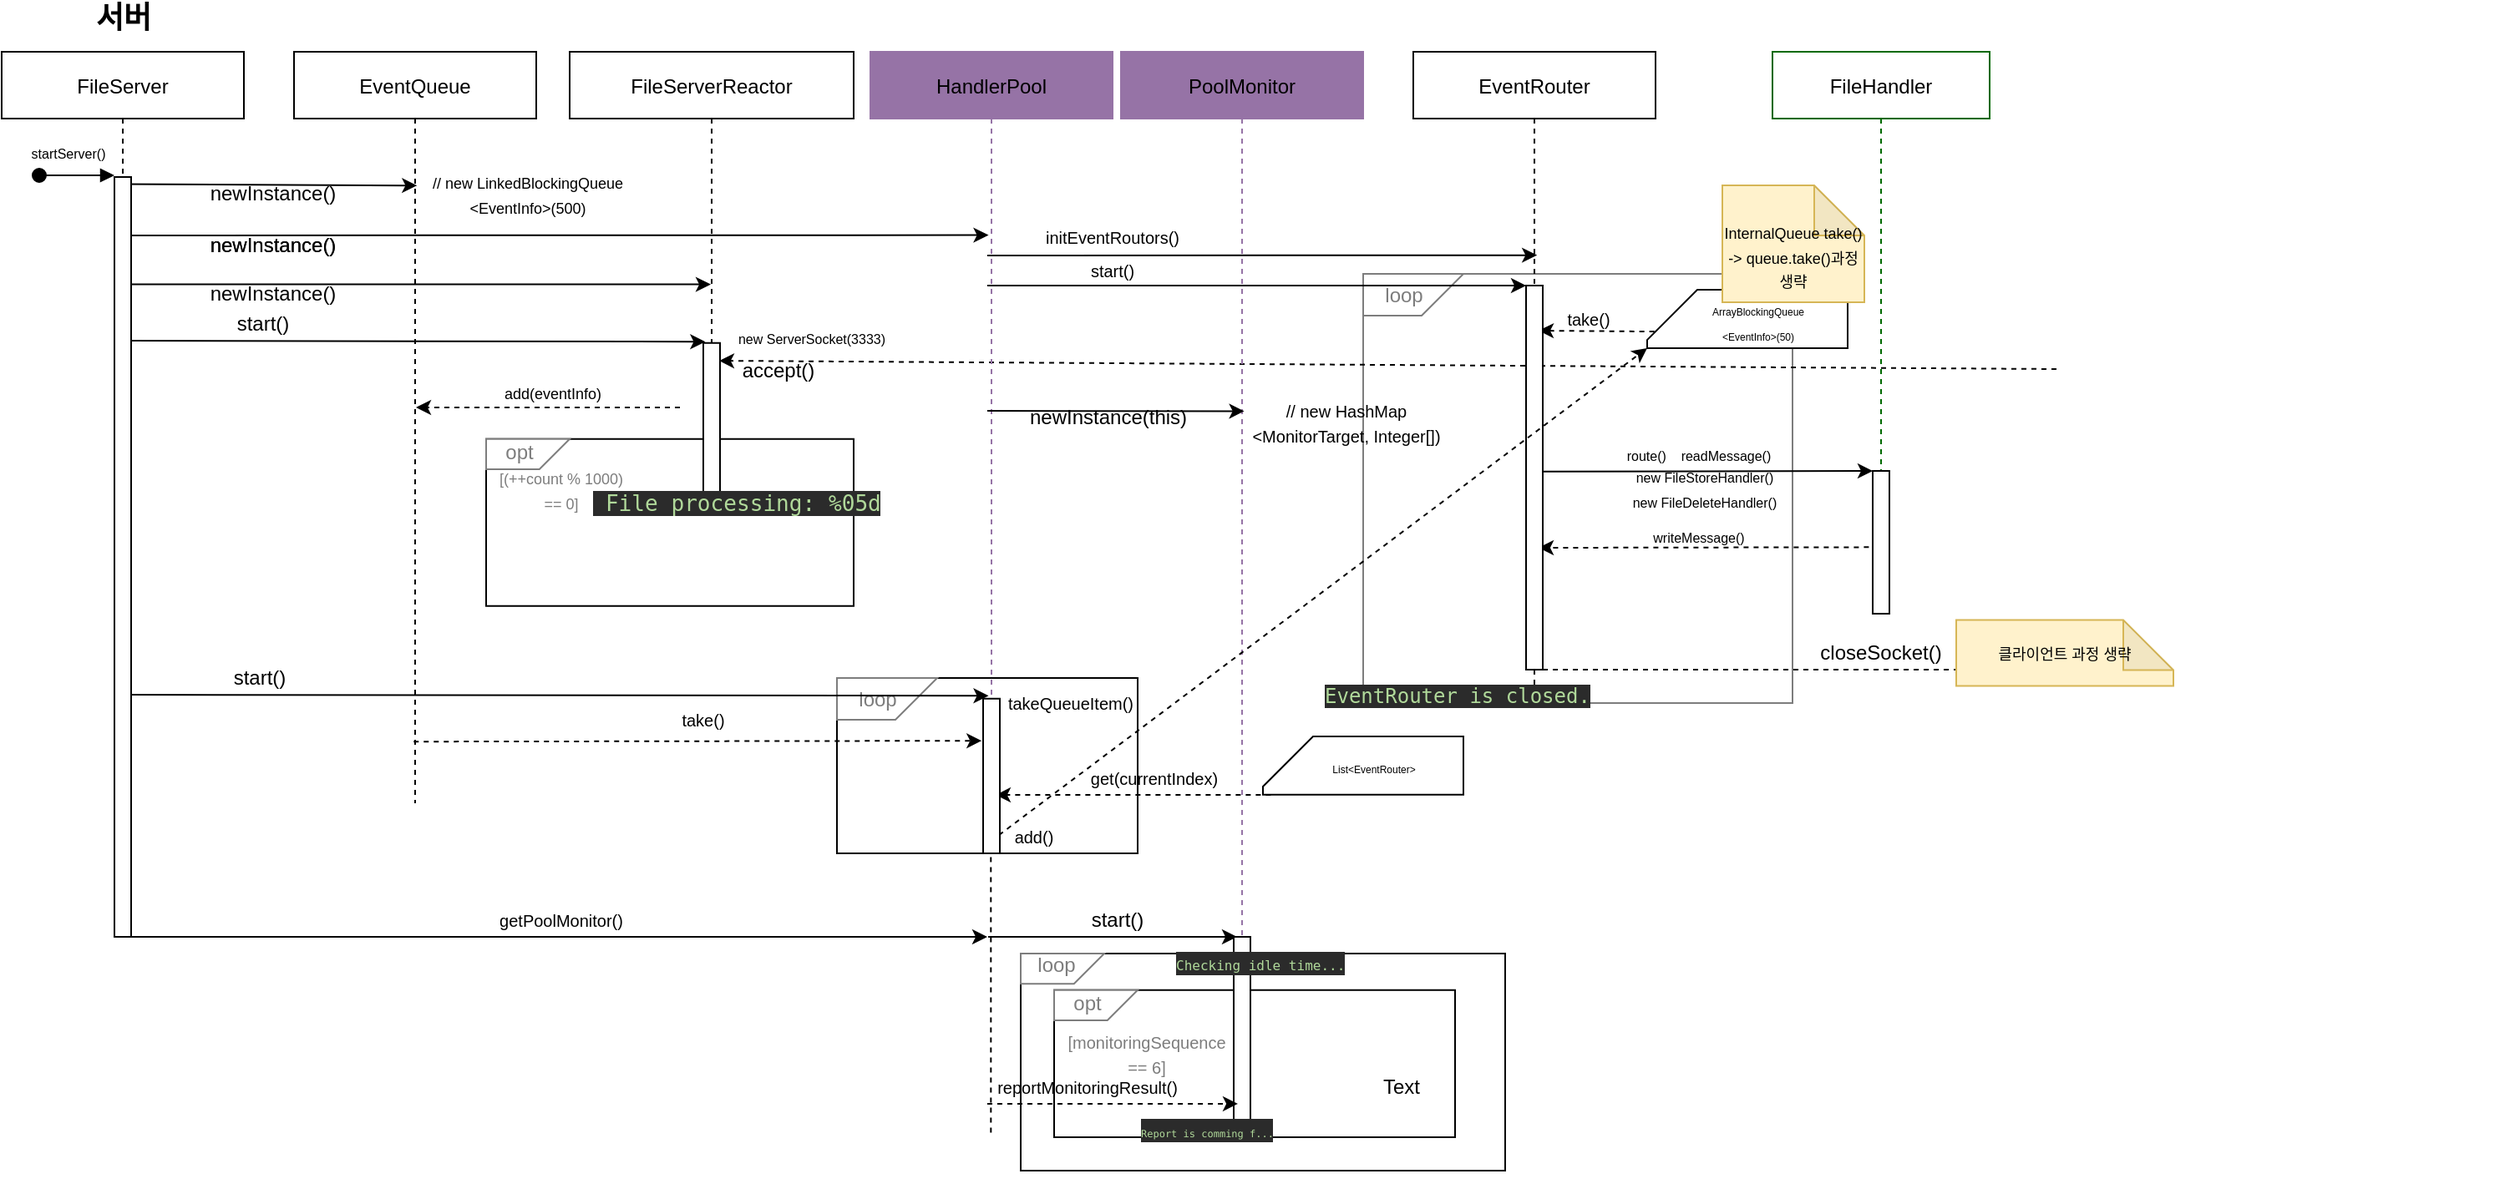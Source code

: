 <mxfile version="14.8.1" type="github">
  <diagram id="kgpKYQtTHZ0yAKxKKP6v" name="Page-1">
    <mxGraphModel dx="1422" dy="734" grid="0" gridSize="10" guides="1" tooltips="1" connect="1" arrows="1" fold="1" page="1" pageScale="1" pageWidth="850" pageHeight="1100" math="0" shadow="0">
      <root>
        <mxCell id="0" />
        <mxCell id="1" parent="0" />
        <mxCell id="YN-jaKnI3i6suTbG9R7d-365" value="" style="rounded=0;whiteSpace=wrap;html=1;" vertex="1" parent="1">
          <mxGeometry x="700" y="610" width="290" height="130" as="geometry" />
        </mxCell>
        <mxCell id="YN-jaKnI3i6suTbG9R7d-353" value="" style="rounded=0;whiteSpace=wrap;html=1;" vertex="1" parent="1">
          <mxGeometry x="720" y="631.88" width="240" height="88.12" as="geometry" />
        </mxCell>
        <mxCell id="YN-jaKnI3i6suTbG9R7d-354" value="&lt;font style=&quot;font-size: 10px&quot; color=&quot;#7d7d7d&quot;&gt;[monitoringSequence == 6]&lt;/font&gt;" style="text;html=1;strokeColor=none;fillColor=none;align=center;verticalAlign=middle;whiteSpace=wrap;rounded=0;" vertex="1" parent="1">
          <mxGeometry x="731" y="650" width="89" height="40" as="geometry" />
        </mxCell>
        <mxCell id="YN-jaKnI3i6suTbG9R7d-349" value="" style="rounded=0;whiteSpace=wrap;html=1;" vertex="1" parent="1">
          <mxGeometry x="590" y="445" width="180" height="105" as="geometry" />
        </mxCell>
        <mxCell id="YN-jaKnI3i6suTbG9R7d-347" value="" style="shape=card;whiteSpace=wrap;html=1;rotation=0;size=40;direction=west;fontColor=#7D7D7D;strokeColor=#7D7D7D;" vertex="1" parent="1">
          <mxGeometry x="590" y="445" width="60" height="25" as="geometry" />
        </mxCell>
        <mxCell id="YN-jaKnI3i6suTbG9R7d-348" value="loop" style="text;html=1;strokeColor=none;fillColor=none;align=center;verticalAlign=middle;whiteSpace=wrap;fontColor=#7D7D7D;" vertex="1" parent="1">
          <mxGeometry x="592.5" y="446.88" width="42.5" height="21.25" as="geometry" />
        </mxCell>
        <mxCell id="YN-jaKnI3i6suTbG9R7d-323" value="" style="rounded=0;whiteSpace=wrap;html=1;" vertex="1" parent="1">
          <mxGeometry x="380" y="301.88" width="220" height="100" as="geometry" />
        </mxCell>
        <mxCell id="YN-jaKnI3i6suTbG9R7d-277" value="FileServerReactor" style="shape=umlLifeline;perimeter=lifelinePerimeter;container=1;collapsible=0;recursiveResize=0;shadow=0;strokeWidth=1;" vertex="1" parent="1">
          <mxGeometry x="430" y="70" width="170" height="270" as="geometry" />
        </mxCell>
        <mxCell id="YN-jaKnI3i6suTbG9R7d-317" value="" style="points=[];perimeter=orthogonalPerimeter;shadow=0;strokeWidth=1;fontStyle=1" vertex="1" parent="YN-jaKnI3i6suTbG9R7d-277">
          <mxGeometry x="80" y="174.38" width="10" height="95" as="geometry" />
        </mxCell>
        <mxCell id="YN-jaKnI3i6suTbG9R7d-310" value="" style="whiteSpace=wrap;html=1;aspect=fixed;strokeColor=#7D7D7D;" vertex="1" parent="1">
          <mxGeometry x="905" y="203" width="257" height="257" as="geometry" />
        </mxCell>
        <mxCell id="YN-jaKnI3i6suTbG9R7d-302" value="" style="shape=card;whiteSpace=wrap;html=1;" vertex="1" parent="1">
          <mxGeometry x="1075" y="212.56" width="120" height="34.88" as="geometry" />
        </mxCell>
        <mxCell id="3nuBFxr9cyL0pnOWT2aG-3" value="" style="verticalAlign=bottom;startArrow=oval;endArrow=block;startSize=8;shadow=0;strokeWidth=1;" parent="1" edge="1">
          <mxGeometry x="-0.167" y="-390" relative="1" as="geometry">
            <mxPoint x="112.5" y="144" as="sourcePoint" />
            <mxPoint x="157.5" y="144" as="targetPoint" />
            <mxPoint as="offset" />
          </mxGeometry>
        </mxCell>
        <mxCell id="YN-jaKnI3i6suTbG9R7d-198" value="FileServer" style="shape=umlLifeline;perimeter=lifelinePerimeter;container=1;collapsible=0;recursiveResize=0;shadow=0;strokeWidth=1;" vertex="1" parent="1">
          <mxGeometry x="90" y="70" width="145" height="530" as="geometry" />
        </mxCell>
        <mxCell id="YN-jaKnI3i6suTbG9R7d-205" value="start()" style="text;html=1;strokeColor=none;fillColor=none;align=center;verticalAlign=middle;whiteSpace=wrap;" vertex="1" parent="1">
          <mxGeometry x="229" y="228" width="35" height="10" as="geometry" />
        </mxCell>
        <mxCell id="YN-jaKnI3i6suTbG9R7d-208" value="&lt;font style=&quot;font-size: 18px&quot;&gt;&lt;b&gt;서버&lt;/b&gt;&lt;/font&gt;" style="text;html=1;strokeColor=none;fillColor=none;align=center;verticalAlign=middle;whiteSpace=wrap;" vertex="1" parent="1">
          <mxGeometry x="122.5" y="40" width="80" height="20" as="geometry" />
        </mxCell>
        <mxCell id="YN-jaKnI3i6suTbG9R7d-212" value="" style="shape=card;whiteSpace=wrap;html=1;rotation=0;size=40;direction=west;fontColor=#7D7D7D;strokeColor=#7D7D7D;" vertex="1" parent="1">
          <mxGeometry x="380" y="301.88" width="50" height="18.12" as="geometry" />
        </mxCell>
        <mxCell id="YN-jaKnI3i6suTbG9R7d-213" value="opt" style="text;html=1;strokeColor=none;fillColor=none;align=center;verticalAlign=middle;whiteSpace=wrap;fontColor=#7D7D7D;" vertex="1" parent="1">
          <mxGeometry x="380" y="300" width="40" height="20" as="geometry" />
        </mxCell>
        <mxCell id="YN-jaKnI3i6suTbG9R7d-214" value="&lt;font style=&quot;font-size: 8px&quot;&gt;new ServerSocket(3333)&lt;/font&gt;" style="text;html=1;strokeColor=none;fillColor=none;align=center;verticalAlign=middle;whiteSpace=wrap;" vertex="1" parent="1">
          <mxGeometry x="500" y="230.69" width="150" height="20" as="geometry" />
        </mxCell>
        <mxCell id="YN-jaKnI3i6suTbG9R7d-217" value="accept()" style="text;html=1;strokeColor=none;fillColor=none;align=center;verticalAlign=middle;whiteSpace=wrap;" vertex="1" parent="1">
          <mxGeometry x="535" y="250.69" width="40" height="20" as="geometry" />
        </mxCell>
        <mxCell id="YN-jaKnI3i6suTbG9R7d-220" value="&lt;font style=&quot;font-size: 9px&quot;&gt;[(++count % 1000) &lt;br&gt;== 0]&lt;/font&gt;" style="text;html=1;strokeColor=none;fillColor=none;align=center;verticalAlign=middle;whiteSpace=wrap;fontColor=#7D7D7D;" vertex="1" parent="1">
          <mxGeometry x="365" y="321.5" width="120" height="20" as="geometry" />
        </mxCell>
        <mxCell id="YN-jaKnI3i6suTbG9R7d-224" value="" style="shape=card;whiteSpace=wrap;html=1;rotation=0;size=40;direction=west;fontColor=#7D7D7D;strokeColor=#7D7D7D;" vertex="1" parent="1">
          <mxGeometry x="905" y="203" width="60" height="25" as="geometry" />
        </mxCell>
        <mxCell id="YN-jaKnI3i6suTbG9R7d-225" value="loop" style="text;html=1;strokeColor=none;fillColor=none;align=center;verticalAlign=middle;whiteSpace=wrap;fontColor=#7D7D7D;" vertex="1" parent="1">
          <mxGeometry x="907.5" y="204.88" width="42.5" height="21.25" as="geometry" />
        </mxCell>
        <mxCell id="YN-jaKnI3i6suTbG9R7d-226" value="" style="endArrow=classic;html=1;dashed=1;startArrow=none;entryX=0.947;entryY=0.112;entryDx=0;entryDy=0;entryPerimeter=0;" edge="1" parent="1" target="YN-jaKnI3i6suTbG9R7d-317">
          <mxGeometry width="50" height="50" relative="1" as="geometry">
            <mxPoint x="1320" y="260" as="sourcePoint" />
            <mxPoint x="510.0" y="260" as="targetPoint" />
            <Array as="points" />
          </mxGeometry>
        </mxCell>
        <mxCell id="YN-jaKnI3i6suTbG9R7d-236" style="edgeStyle=orthogonalEdgeStyle;rounded=0;orthogonalLoop=1;jettySize=auto;html=1;exitX=0.5;exitY=1;exitDx=0;exitDy=0;" edge="1" parent="1">
          <mxGeometry relative="1" as="geometry">
            <mxPoint x="1576.0" y="400" as="sourcePoint" />
            <mxPoint x="1576.0" y="400" as="targetPoint" />
          </mxGeometry>
        </mxCell>
        <mxCell id="YN-jaKnI3i6suTbG9R7d-250" value="" style="endArrow=classic;html=1;entryX=0.119;entryY=-0.008;entryDx=0;entryDy=0;entryPerimeter=0;" edge="1" parent="1" target="YN-jaKnI3i6suTbG9R7d-317">
          <mxGeometry width="50" height="50" relative="1" as="geometry">
            <mxPoint x="168" y="243.0" as="sourcePoint" />
            <mxPoint x="325.0" y="243.342" as="targetPoint" />
          </mxGeometry>
        </mxCell>
        <mxCell id="YN-jaKnI3i6suTbG9R7d-252" value="FileHandler" style="shape=umlLifeline;perimeter=lifelinePerimeter;container=1;collapsible=0;recursiveResize=0;shadow=0;strokeWidth=1;strokeColor=#006900;" vertex="1" parent="1">
          <mxGeometry x="1150" y="70" width="130" height="330" as="geometry" />
        </mxCell>
        <mxCell id="YN-jaKnI3i6suTbG9R7d-253" value="" style="endArrow=classic;html=1;" edge="1" parent="1">
          <mxGeometry width="50" height="50" relative="1" as="geometry">
            <mxPoint x="1012.5" y="321.43" as="sourcePoint" />
            <mxPoint x="1210" y="321" as="targetPoint" />
          </mxGeometry>
        </mxCell>
        <mxCell id="YN-jaKnI3i6suTbG9R7d-255" value="&lt;font style=&quot;font-size: 8px&quot;&gt;new FileStoreHandler()&lt;br&gt;new FileDeleteHandler()&lt;br&gt;&lt;/font&gt;" style="text;html=1;strokeColor=none;fillColor=none;align=center;verticalAlign=middle;whiteSpace=wrap;rounded=0;" vertex="1" parent="1">
          <mxGeometry x="1053" y="321" width="113" height="20" as="geometry" />
        </mxCell>
        <mxCell id="YN-jaKnI3i6suTbG9R7d-256" value="&lt;font color=&quot;#000000&quot; style=&quot;font-size: 8px&quot;&gt;writeMessage()&lt;/font&gt;" style="text;html=1;strokeColor=none;fillColor=none;align=center;verticalAlign=middle;whiteSpace=wrap;rounded=0;fontColor=#7D7D7D;" vertex="1" parent="1">
          <mxGeometry x="1086" y="350" width="40" height="20" as="geometry" />
        </mxCell>
        <mxCell id="YN-jaKnI3i6suTbG9R7d-258" value="&lt;span style=&quot;font-size: 8px&quot;&gt;route()&amp;nbsp; &amp;nbsp; readMessage()&lt;/span&gt;" style="text;html=1;strokeColor=none;fillColor=none;align=center;verticalAlign=middle;whiteSpace=wrap;rounded=0;" vertex="1" parent="1">
          <mxGeometry x="1050" y="301" width="112" height="20" as="geometry" />
        </mxCell>
        <mxCell id="YN-jaKnI3i6suTbG9R7d-259" value="" style="endArrow=classic;html=1;dashed=1;fontColor=#7D7D7D;exitX=0.49;exitY=0.899;exitDx=0;exitDy=0;exitPerimeter=0;" edge="1" parent="1" source="YN-jaKnI3i6suTbG9R7d-252">
          <mxGeometry width="50" height="50" relative="1" as="geometry">
            <mxPoint x="588" y="485" as="sourcePoint" />
            <mxPoint x="1010" y="367" as="targetPoint" />
          </mxGeometry>
        </mxCell>
        <mxCell id="YN-jaKnI3i6suTbG9R7d-260" value="&lt;font color=&quot;#000000&quot;&gt;closeSocket()&lt;/font&gt;" style="text;html=1;strokeColor=none;fillColor=none;align=center;verticalAlign=middle;whiteSpace=wrap;rounded=0;fontColor=#7D7D7D;" vertex="1" parent="1">
          <mxGeometry x="1195" y="420" width="40" height="20" as="geometry" />
        </mxCell>
        <mxCell id="YN-jaKnI3i6suTbG9R7d-261" value="&lt;font style=&quot;font-size: 8px&quot;&gt;startServer()&lt;/font&gt;" style="text;html=1;strokeColor=none;fillColor=none;align=center;verticalAlign=middle;whiteSpace=wrap;rounded=0;" vertex="1" parent="1">
          <mxGeometry x="110" y="120" width="40" height="20" as="geometry" />
        </mxCell>
        <mxCell id="YN-jaKnI3i6suTbG9R7d-264" value="EventQueue" style="shape=umlLifeline;perimeter=lifelinePerimeter;container=1;collapsible=0;recursiveResize=0;shadow=0;strokeWidth=1;" vertex="1" parent="1">
          <mxGeometry x="265" y="70" width="145" height="450" as="geometry" />
        </mxCell>
        <mxCell id="YN-jaKnI3i6suTbG9R7d-265" value="EventRouter" style="shape=umlLifeline;perimeter=lifelinePerimeter;container=1;collapsible=0;recursiveResize=0;shadow=0;strokeWidth=1;" vertex="1" parent="1">
          <mxGeometry x="935" y="70" width="145" height="390" as="geometry" />
        </mxCell>
        <mxCell id="YN-jaKnI3i6suTbG9R7d-299" value="" style="endArrow=classic;html=1;dashed=1;exitX=0.036;exitY=0.716;exitDx=0;exitDy=0;exitPerimeter=0;" edge="1" parent="YN-jaKnI3i6suTbG9R7d-265" source="YN-jaKnI3i6suTbG9R7d-302">
          <mxGeometry width="50" height="50" relative="1" as="geometry">
            <mxPoint x="115" y="167" as="sourcePoint" />
            <mxPoint x="75" y="167" as="targetPoint" />
          </mxGeometry>
        </mxCell>
        <mxCell id="YN-jaKnI3i6suTbG9R7d-300" value="&lt;span style=&quot;font-size: 10px&quot;&gt;take()&lt;/span&gt;" style="text;html=1;strokeColor=none;fillColor=none;align=center;verticalAlign=middle;whiteSpace=wrap;rounded=0;" vertex="1" parent="YN-jaKnI3i6suTbG9R7d-265">
          <mxGeometry x="85.0" y="150" width="40" height="20" as="geometry" />
        </mxCell>
        <mxCell id="YN-jaKnI3i6suTbG9R7d-266" value="HandlerPool" style="shape=umlLifeline;perimeter=lifelinePerimeter;container=1;collapsible=0;recursiveResize=0;shadow=0;strokeWidth=1;strokeColor=#9673A6;fillColor=#9673A6;" vertex="1" parent="1">
          <mxGeometry x="610" y="70" width="145" height="450" as="geometry" />
        </mxCell>
        <mxCell id="YN-jaKnI3i6suTbG9R7d-267" value="PoolMonitor" style="shape=umlLifeline;perimeter=lifelinePerimeter;container=1;collapsible=0;recursiveResize=0;shadow=0;strokeWidth=1;strokeColor=#9673A6;fillColor=#9673A6;" vertex="1" parent="1">
          <mxGeometry x="760" y="70" width="145" height="530" as="geometry" />
        </mxCell>
        <mxCell id="YN-jaKnI3i6suTbG9R7d-268" value="newInstance()" style="text;html=1;strokeColor=none;fillColor=none;align=center;verticalAlign=middle;whiteSpace=wrap;" vertex="1" parent="1">
          <mxGeometry x="235" y="150" width="35" height="10" as="geometry" />
        </mxCell>
        <mxCell id="YN-jaKnI3i6suTbG9R7d-269" value="" style="endArrow=classic;html=1;entryX=0.508;entryY=0.178;entryDx=0;entryDy=0;entryPerimeter=0;" edge="1" parent="1" target="YN-jaKnI3i6suTbG9R7d-264">
          <mxGeometry width="50" height="50" relative="1" as="geometry">
            <mxPoint x="162" y="149.31" as="sourcePoint" />
            <mxPoint x="319.0" y="149.652" as="targetPoint" />
          </mxGeometry>
        </mxCell>
        <mxCell id="YN-jaKnI3i6suTbG9R7d-271" value="&lt;font style=&quot;font-size: 9px&quot;&gt;// new LinkedBlockingQueue&lt;br&gt;&amp;lt;EventInfo&amp;gt;(500)&lt;/font&gt;" style="text;html=1;strokeColor=none;fillColor=none;align=center;verticalAlign=middle;whiteSpace=wrap;rounded=0;" vertex="1" parent="1">
          <mxGeometry x="300" y="145" width="210" height="20" as="geometry" />
        </mxCell>
        <mxCell id="YN-jaKnI3i6suTbG9R7d-274" value="newInstance()" style="text;html=1;strokeColor=none;fillColor=none;align=center;verticalAlign=middle;whiteSpace=wrap;" vertex="1" parent="1">
          <mxGeometry x="234.67" y="180.69" width="35" height="10" as="geometry" />
        </mxCell>
        <mxCell id="YN-jaKnI3i6suTbG9R7d-275" value="" style="endArrow=classic;html=1;entryX=0.488;entryY=0.244;entryDx=0;entryDy=0;entryPerimeter=0;" edge="1" parent="1" target="YN-jaKnI3i6suTbG9R7d-266">
          <mxGeometry width="50" height="50" relative="1" as="geometry">
            <mxPoint x="161.67" y="180.0" as="sourcePoint" />
            <mxPoint x="338.33" y="180.84" as="targetPoint" />
          </mxGeometry>
        </mxCell>
        <mxCell id="YN-jaKnI3i6suTbG9R7d-280" value="newInstance(this)" style="text;html=1;strokeColor=none;fillColor=none;align=center;verticalAlign=middle;whiteSpace=wrap;" vertex="1" parent="1">
          <mxGeometry x="735" y="283.76" width="35" height="10" as="geometry" />
        </mxCell>
        <mxCell id="YN-jaKnI3i6suTbG9R7d-281" value="" style="endArrow=classic;html=1;entryX=0.509;entryY=0.349;entryDx=0;entryDy=0;entryPerimeter=0;" edge="1" parent="1">
          <mxGeometry width="50" height="50" relative="1" as="geometry">
            <mxPoint x="680" y="285" as="sourcePoint" />
            <mxPoint x="833.805" y="285.22" as="targetPoint" />
          </mxGeometry>
        </mxCell>
        <mxCell id="YN-jaKnI3i6suTbG9R7d-284" value="&lt;font style=&quot;font-size: 10px&quot;&gt;// new HashMap&lt;br&gt;&amp;lt;MonitorTarget, Integer[])&lt;/font&gt;" style="text;html=1;strokeColor=none;fillColor=none;align=center;verticalAlign=middle;whiteSpace=wrap;rounded=0;" vertex="1" parent="1">
          <mxGeometry x="760" y="281.88" width="270" height="20" as="geometry" />
        </mxCell>
        <mxCell id="YN-jaKnI3i6suTbG9R7d-286" value="&lt;font style=&quot;font-size: 10px&quot;&gt;initEventRoutors()&lt;/font&gt;" style="text;html=1;strokeColor=none;fillColor=none;align=center;verticalAlign=middle;whiteSpace=wrap;rounded=0;" vertex="1" parent="1">
          <mxGeometry x="735" y="170.69" width="40" height="20" as="geometry" />
        </mxCell>
        <mxCell id="YN-jaKnI3i6suTbG9R7d-287" value="" style="endArrow=classic;html=1;" edge="1" parent="1" target="YN-jaKnI3i6suTbG9R7d-251">
          <mxGeometry width="50" height="50" relative="1" as="geometry">
            <mxPoint x="680" y="210" as="sourcePoint" />
            <mxPoint x="831.015" y="210.28" as="targetPoint" />
          </mxGeometry>
        </mxCell>
        <mxCell id="YN-jaKnI3i6suTbG9R7d-288" value="&lt;span style=&quot;font-size: 10px&quot;&gt;start()&lt;/span&gt;" style="text;html=1;strokeColor=none;fillColor=none;align=center;verticalAlign=middle;whiteSpace=wrap;rounded=0;" vertex="1" parent="1">
          <mxGeometry x="735" y="190.69" width="40" height="20" as="geometry" />
        </mxCell>
        <mxCell id="YN-jaKnI3i6suTbG9R7d-289" value="" style="endArrow=classic;html=1;entryX=0.511;entryY=0.402;entryDx=0;entryDy=0;entryPerimeter=0;" edge="1" parent="1">
          <mxGeometry width="50" height="50" relative="1" as="geometry">
            <mxPoint x="680" y="192" as="sourcePoint" />
            <mxPoint x="1009.095" y="191.81" as="targetPoint" />
          </mxGeometry>
        </mxCell>
        <mxCell id="YN-jaKnI3i6suTbG9R7d-251" value="" style="points=[];perimeter=orthogonalPerimeter;shadow=0;strokeWidth=1;fontStyle=1" vertex="1" parent="1">
          <mxGeometry x="1002.5" y="210" width="10" height="230" as="geometry" />
        </mxCell>
        <mxCell id="YN-jaKnI3i6suTbG9R7d-257" value="" style="points=[];perimeter=orthogonalPerimeter;shadow=0;strokeWidth=1;fontStyle=1" vertex="1" parent="1">
          <mxGeometry x="1210" y="321" width="10" height="85.5" as="geometry" />
        </mxCell>
        <mxCell id="YN-jaKnI3i6suTbG9R7d-304" value="" style="endArrow=classic;html=1;dashed=1;startArrow=none;" edge="1" parent="1">
          <mxGeometry width="50" height="50" relative="1" as="geometry">
            <mxPoint x="1012.5" y="440" as="sourcePoint" />
            <mxPoint x="1320" y="440" as="targetPoint" />
            <Array as="points" />
          </mxGeometry>
        </mxCell>
        <mxCell id="YN-jaKnI3i6suTbG9R7d-293" value="&lt;span style=&quot;font-family: &amp;#34;helvetica&amp;#34; ; font-size: 6px&quot;&gt;ArrayBlockingQueue&lt;br&gt;&amp;lt;EventInfo&amp;gt;(50)&lt;/span&gt;" style="text;html=1;align=center;verticalAlign=middle;resizable=0;points=[];autosize=1;strokeColor=none;" vertex="1" parent="1">
          <mxGeometry x="1086" y="210.69" width="110" height="40" as="geometry" />
        </mxCell>
        <mxCell id="YN-jaKnI3i6suTbG9R7d-306" value="&lt;font style=&quot;font-size: 9px&quot;&gt;&lt;br&gt;InternalQueue take() -&amp;gt; queue.take()과정 생략&lt;/font&gt;" style="shape=note;whiteSpace=wrap;html=1;backgroundOutline=1;darkOpacity=0.05;fillColor=#fff2cc;strokeColor=#d6b656;" vertex="1" parent="1">
          <mxGeometry x="1120" y="150" width="85" height="70" as="geometry" />
        </mxCell>
        <mxCell id="YN-jaKnI3i6suTbG9R7d-307" value="&lt;font style=&quot;font-size: 9px&quot;&gt;클라이언트 과정 생략&lt;br&gt;&lt;/font&gt;" style="shape=note;whiteSpace=wrap;html=1;backgroundOutline=1;darkOpacity=0.05;fillColor=#fff2cc;strokeColor=#d6b656;" vertex="1" parent="1">
          <mxGeometry x="1260" y="410.25" width="130" height="39.5" as="geometry" />
        </mxCell>
        <mxCell id="YN-jaKnI3i6suTbG9R7d-309" value="&lt;pre style=&quot;background-color: #2b2b2b ; color: #a9b7c6 ; font-family: &amp;quot;jetbrains mono&amp;quot; , monospace ; font-size: 9.0pt&quot;&gt;&lt;span style=&quot;color: #b0d99a&quot;&gt;EventRouter is closed.&lt;/span&gt;&lt;/pre&gt;" style="text;whiteSpace=wrap;html=1;" vertex="1" parent="1">
          <mxGeometry x="880" y="430" width="160" height="50" as="geometry" />
        </mxCell>
        <mxCell id="YN-jaKnI3i6suTbG9R7d-312" value="newInstance()" style="text;html=1;strokeColor=none;fillColor=none;align=center;verticalAlign=middle;whiteSpace=wrap;" vertex="1" parent="1">
          <mxGeometry x="234.67" y="180.69" width="35" height="10" as="geometry" />
        </mxCell>
        <mxCell id="YN-jaKnI3i6suTbG9R7d-315" value="newInstance()" style="text;html=1;strokeColor=none;fillColor=none;align=center;verticalAlign=middle;whiteSpace=wrap;" vertex="1" parent="1">
          <mxGeometry x="234.67" y="210" width="35" height="10" as="geometry" />
        </mxCell>
        <mxCell id="YN-jaKnI3i6suTbG9R7d-316" value="" style="endArrow=classic;html=1;" edge="1" parent="1" target="YN-jaKnI3i6suTbG9R7d-277">
          <mxGeometry width="50" height="50" relative="1" as="geometry">
            <mxPoint x="161.67" y="209.31" as="sourcePoint" />
            <mxPoint x="500" y="211" as="targetPoint" />
          </mxGeometry>
        </mxCell>
        <mxCell id="YN-jaKnI3i6suTbG9R7d-320" value="" style="endArrow=classic;html=1;dashed=1;" edge="1" parent="1">
          <mxGeometry width="50" height="50" relative="1" as="geometry">
            <mxPoint x="496" y="283" as="sourcePoint" />
            <mxPoint x="338" y="283" as="targetPoint" />
          </mxGeometry>
        </mxCell>
        <mxCell id="YN-jaKnI3i6suTbG9R7d-321" value="&lt;font style=&quot;font-size: 9px&quot;&gt;add(eventInfo)&lt;/font&gt;" style="text;html=1;strokeColor=none;fillColor=none;align=center;verticalAlign=middle;whiteSpace=wrap;" vertex="1" parent="1">
          <mxGeometry x="400" y="263.76" width="40" height="20" as="geometry" />
        </mxCell>
        <mxCell id="YN-jaKnI3i6suTbG9R7d-221" value="&lt;pre style=&quot;background-color: #2b2b2b ; color: #a9b7c6 ; font-family: &amp;#34;jetbrains mono&amp;#34; , monospace ; font-size: 9.8pt&quot;&gt;&lt;pre style=&quot;font-family: &amp;#34;jetbrains mono&amp;#34; , monospace ; font-size: 9.8pt&quot;&gt;&lt;span style=&quot;color: #b0d99a&quot;&gt; File processing: %05d&lt;/span&gt;&lt;/pre&gt;&lt;/pre&gt;" style="text;html=1;strokeColor=none;fillColor=none;align=center;verticalAlign=middle;whiteSpace=wrap;" vertex="1" parent="1">
          <mxGeometry x="510" y="330" width="40" height="20" as="geometry" />
        </mxCell>
        <mxCell id="YN-jaKnI3i6suTbG9R7d-326" value="&lt;font style=&quot;font-size: 10px&quot;&gt;getPoolMonitor()&lt;/font&gt;" style="text;html=1;strokeColor=none;fillColor=none;align=center;verticalAlign=middle;whiteSpace=wrap;rounded=0;" vertex="1" parent="1">
          <mxGeometry x="405" y="580" width="40" height="20" as="geometry" />
        </mxCell>
        <mxCell id="YN-jaKnI3i6suTbG9R7d-327" value="" style="endArrow=classic;html=1;" edge="1" parent="1">
          <mxGeometry width="50" height="50" relative="1" as="geometry">
            <mxPoint x="680.5" y="600" as="sourcePoint" />
            <mxPoint x="829.5" y="600" as="targetPoint" />
            <Array as="points">
              <mxPoint x="747.5" y="600" />
            </Array>
          </mxGeometry>
        </mxCell>
        <mxCell id="YN-jaKnI3i6suTbG9R7d-328" value="start()" style="text;html=1;strokeColor=none;fillColor=none;align=center;verticalAlign=middle;whiteSpace=wrap;rounded=0;" vertex="1" parent="1">
          <mxGeometry x="737.5" y="580" width="40" height="20" as="geometry" />
        </mxCell>
        <mxCell id="YN-jaKnI3i6suTbG9R7d-330" value="" style="points=[];perimeter=orthogonalPerimeter;shadow=0;strokeWidth=1;fontStyle=1" vertex="1" parent="1">
          <mxGeometry x="827.5" y="600" width="10" height="120" as="geometry" />
        </mxCell>
        <mxCell id="YN-jaKnI3i6suTbG9R7d-329" value="&lt;pre style=&quot;background-color: rgb(43 , 43 , 43) ; color: rgb(169 , 183 , 198) ; font-family: &amp;#34;jetbrains mono&amp;#34; , monospace&quot;&gt;&lt;span style=&quot;color: rgb(176 , 217 , 154)&quot;&gt;&lt;font style=&quot;font-size: 8px&quot;&gt;Checking idle time...&lt;/font&gt;&lt;/span&gt;&lt;/pre&gt;" style="text;whiteSpace=wrap;html=1;" vertex="1" parent="1">
          <mxGeometry x="791" y="590" width="170" height="60" as="geometry" />
        </mxCell>
        <mxCell id="YN-jaKnI3i6suTbG9R7d-331" value="start()" style="text;html=1;strokeColor=none;fillColor=none;align=center;verticalAlign=middle;whiteSpace=wrap;" vertex="1" parent="1">
          <mxGeometry x="226.91" y="440" width="35" height="10" as="geometry" />
        </mxCell>
        <mxCell id="YN-jaKnI3i6suTbG9R7d-332" value="" style="endArrow=classic;html=1;entryX=0.488;entryY=0.857;entryDx=0;entryDy=0;entryPerimeter=0;" edge="1" parent="1" target="YN-jaKnI3i6suTbG9R7d-266">
          <mxGeometry width="50" height="50" relative="1" as="geometry">
            <mxPoint x="165.91" y="455.0" as="sourcePoint" />
            <mxPoint x="509.1" y="455.62" as="targetPoint" />
          </mxGeometry>
        </mxCell>
        <mxCell id="YN-jaKnI3i6suTbG9R7d-334" value="&lt;font style=&quot;font-size: 10px&quot;&gt;takeQueueItem()&lt;/font&gt;" style="text;html=1;strokeColor=none;fillColor=none;align=center;verticalAlign=middle;whiteSpace=wrap;rounded=0;" vertex="1" parent="1">
          <mxGeometry x="690" y="450" width="80" height="20" as="geometry" />
        </mxCell>
        <mxCell id="YN-jaKnI3i6suTbG9R7d-335" value="" style="endArrow=classic;html=1;dashed=1;exitX=0.494;exitY=0.918;exitDx=0;exitDy=0;exitPerimeter=0;entryX=-0.088;entryY=0.272;entryDx=0;entryDy=0;entryPerimeter=0;" edge="1" parent="1" source="YN-jaKnI3i6suTbG9R7d-264" target="YN-jaKnI3i6suTbG9R7d-345">
          <mxGeometry width="50" height="50" relative="1" as="geometry">
            <mxPoint x="670" y="390" as="sourcePoint" />
            <mxPoint x="720" y="340" as="targetPoint" />
          </mxGeometry>
        </mxCell>
        <mxCell id="YN-jaKnI3i6suTbG9R7d-336" value="&lt;span style=&quot;font-size: 10px&quot;&gt;take()&lt;/span&gt;" style="text;html=1;strokeColor=none;fillColor=none;align=center;verticalAlign=middle;whiteSpace=wrap;rounded=0;" vertex="1" parent="1">
          <mxGeometry x="470" y="460" width="80" height="20" as="geometry" />
        </mxCell>
        <mxCell id="YN-jaKnI3i6suTbG9R7d-337" value="" style="shape=card;whiteSpace=wrap;html=1;" vertex="1" parent="1">
          <mxGeometry x="845" y="480" width="120" height="34.88" as="geometry" />
        </mxCell>
        <mxCell id="YN-jaKnI3i6suTbG9R7d-338" value="&lt;font face=&quot;helvetica&quot;&gt;&lt;span style=&quot;font-size: 6px&quot;&gt;List&amp;lt;EventRouter&amp;gt;&lt;/span&gt;&lt;/font&gt;" style="text;html=1;align=center;verticalAlign=middle;resizable=0;points=[];autosize=1;strokeColor=none;" vertex="1" parent="1">
          <mxGeometry x="861" y="488.13" width="100" height="20" as="geometry" />
        </mxCell>
        <mxCell id="YN-jaKnI3i6suTbG9R7d-341" value="" style="endArrow=classic;html=1;dashed=1;exitX=0.039;exitY=1.002;exitDx=0;exitDy=0;exitPerimeter=0;entryX=0.517;entryY=0.989;entryDx=0;entryDy=0;entryPerimeter=0;" edge="1" parent="1" source="YN-jaKnI3i6suTbG9R7d-337" target="YN-jaKnI3i6suTbG9R7d-266">
          <mxGeometry width="50" height="50" relative="1" as="geometry">
            <mxPoint x="670" y="400" as="sourcePoint" />
            <mxPoint x="720" y="350" as="targetPoint" />
          </mxGeometry>
        </mxCell>
        <mxCell id="YN-jaKnI3i6suTbG9R7d-342" value="&lt;font style=&quot;font-size: 10px&quot;&gt;get(currentIndex)&lt;/font&gt;" style="text;html=1;strokeColor=none;fillColor=none;align=center;verticalAlign=middle;whiteSpace=wrap;rounded=0;" vertex="1" parent="1">
          <mxGeometry x="760" y="494.88" width="40" height="20" as="geometry" />
        </mxCell>
        <mxCell id="YN-jaKnI3i6suTbG9R7d-343" value="" style="endArrow=classic;html=1;dashed=1;entryX=0;entryY=1;entryDx=0;entryDy=0;entryPerimeter=0;exitX=0.947;exitY=0.882;exitDx=0;exitDy=0;exitPerimeter=0;" edge="1" parent="1" source="YN-jaKnI3i6suTbG9R7d-345" target="YN-jaKnI3i6suTbG9R7d-302">
          <mxGeometry width="50" height="50" relative="1" as="geometry">
            <mxPoint x="680" y="520" as="sourcePoint" />
            <mxPoint x="720" y="350" as="targetPoint" />
          </mxGeometry>
        </mxCell>
        <mxCell id="YN-jaKnI3i6suTbG9R7d-344" value="&lt;font style=&quot;font-size: 10px&quot;&gt;add()&lt;/font&gt;" style="text;html=1;strokeColor=none;fillColor=none;align=center;verticalAlign=middle;whiteSpace=wrap;rounded=0;" vertex="1" parent="1">
          <mxGeometry x="687.5" y="530" width="40" height="20" as="geometry" />
        </mxCell>
        <mxCell id="YN-jaKnI3i6suTbG9R7d-345" value="" style="points=[];perimeter=orthogonalPerimeter;shadow=0;strokeWidth=1;fontStyle=1" vertex="1" parent="1">
          <mxGeometry x="677.5" y="457.38" width="10" height="92.62" as="geometry" />
        </mxCell>
        <mxCell id="YN-jaKnI3i6suTbG9R7d-350" value="" style="endArrow=classic;html=1;" edge="1" parent="1">
          <mxGeometry width="50" height="50" relative="1" as="geometry">
            <mxPoint x="160" y="600" as="sourcePoint" />
            <mxPoint x="680" y="600" as="targetPoint" />
          </mxGeometry>
        </mxCell>
        <mxCell id="YN-jaKnI3i6suTbG9R7d-351" value="" style="shape=card;whiteSpace=wrap;html=1;rotation=0;size=20;direction=west;fontColor=#7D7D7D;strokeColor=#7D7D7D;" vertex="1" parent="1">
          <mxGeometry x="720" y="631.88" width="50" height="18.12" as="geometry" />
        </mxCell>
        <mxCell id="YN-jaKnI3i6suTbG9R7d-352" value="opt" style="text;html=1;strokeColor=none;fillColor=none;align=center;verticalAlign=middle;whiteSpace=wrap;fontColor=#7D7D7D;" vertex="1" parent="1">
          <mxGeometry x="720" y="630" width="40" height="20" as="geometry" />
        </mxCell>
        <mxCell id="YN-jaKnI3i6suTbG9R7d-357" value="Text" style="text;html=1;strokeColor=none;fillColor=none;align=center;verticalAlign=middle;whiteSpace=wrap;rounded=0;" vertex="1" parent="1">
          <mxGeometry x="907.5" y="680" width="40" height="20" as="geometry" />
        </mxCell>
        <mxCell id="YN-jaKnI3i6suTbG9R7d-358" value="" style="endArrow=none;dashed=1;html=1;exitX=0.464;exitY=1.024;exitDx=0;exitDy=0;exitPerimeter=0;" edge="1" parent="1" source="YN-jaKnI3i6suTbG9R7d-345">
          <mxGeometry width="50" height="50" relative="1" as="geometry">
            <mxPoint x="682.16" y="560" as="sourcePoint" />
            <mxPoint x="682.16" y="720" as="targetPoint" />
            <Array as="points">
              <mxPoint x="682.16" y="660" />
            </Array>
          </mxGeometry>
        </mxCell>
        <mxCell id="YN-jaKnI3i6suTbG9R7d-359" value="" style="endArrow=classic;html=1;entryX=0.25;entryY=0.833;entryDx=0;entryDy=0;entryPerimeter=0;dashed=1;" edge="1" parent="1" target="YN-jaKnI3i6suTbG9R7d-330">
          <mxGeometry width="50" height="50" relative="1" as="geometry">
            <mxPoint x="680" y="700" as="sourcePoint" />
            <mxPoint x="720" y="410" as="targetPoint" />
          </mxGeometry>
        </mxCell>
        <mxCell id="YN-jaKnI3i6suTbG9R7d-360" value="&lt;pre style=&quot;background-color: rgb(43 , 43 , 43) ; color: rgb(169 , 183 , 198) ; font-family: &amp;#34;jetbrains mono&amp;#34; , monospace&quot;&gt;&lt;span style=&quot;color: rgb(176 , 217 , 154)&quot;&gt;&lt;font style=&quot;font-size: 6px&quot;&gt;Report is comming f...&lt;/font&gt;&lt;/span&gt;&lt;/pre&gt;" style="text;whiteSpace=wrap;html=1;" vertex="1" parent="1">
          <mxGeometry x="770" y="690" width="160" height="60" as="geometry" />
        </mxCell>
        <mxCell id="YN-jaKnI3i6suTbG9R7d-362" value="&lt;font style=&quot;font-size: 10px&quot;&gt;reportMonitoringResult()&lt;/font&gt;" style="text;html=1;strokeColor=none;fillColor=none;align=center;verticalAlign=middle;whiteSpace=wrap;rounded=0;" vertex="1" parent="1">
          <mxGeometry x="720" y="680" width="40" height="20" as="geometry" />
        </mxCell>
        <mxCell id="YN-jaKnI3i6suTbG9R7d-364" value="" style="shape=card;whiteSpace=wrap;html=1;rotation=0;size=20;direction=west;fontColor=#7D7D7D;strokeColor=#7D7D7D;" vertex="1" parent="1">
          <mxGeometry x="700" y="610" width="50" height="18.12" as="geometry" />
        </mxCell>
        <mxCell id="YN-jaKnI3i6suTbG9R7d-363" value="loop" style="text;html=1;strokeColor=none;fillColor=none;align=center;verticalAlign=middle;whiteSpace=wrap;fontColor=#7D7D7D;" vertex="1" parent="1">
          <mxGeometry x="700" y="606.87" width="42.5" height="21.25" as="geometry" />
        </mxCell>
        <mxCell id="YN-jaKnI3i6suTbG9R7d-366" value="" style="points=[];perimeter=orthogonalPerimeter;shadow=0;strokeWidth=1;fontStyle=1" vertex="1" parent="1">
          <mxGeometry x="157.5" y="145" width="10" height="455" as="geometry" />
        </mxCell>
      </root>
    </mxGraphModel>
  </diagram>
</mxfile>
